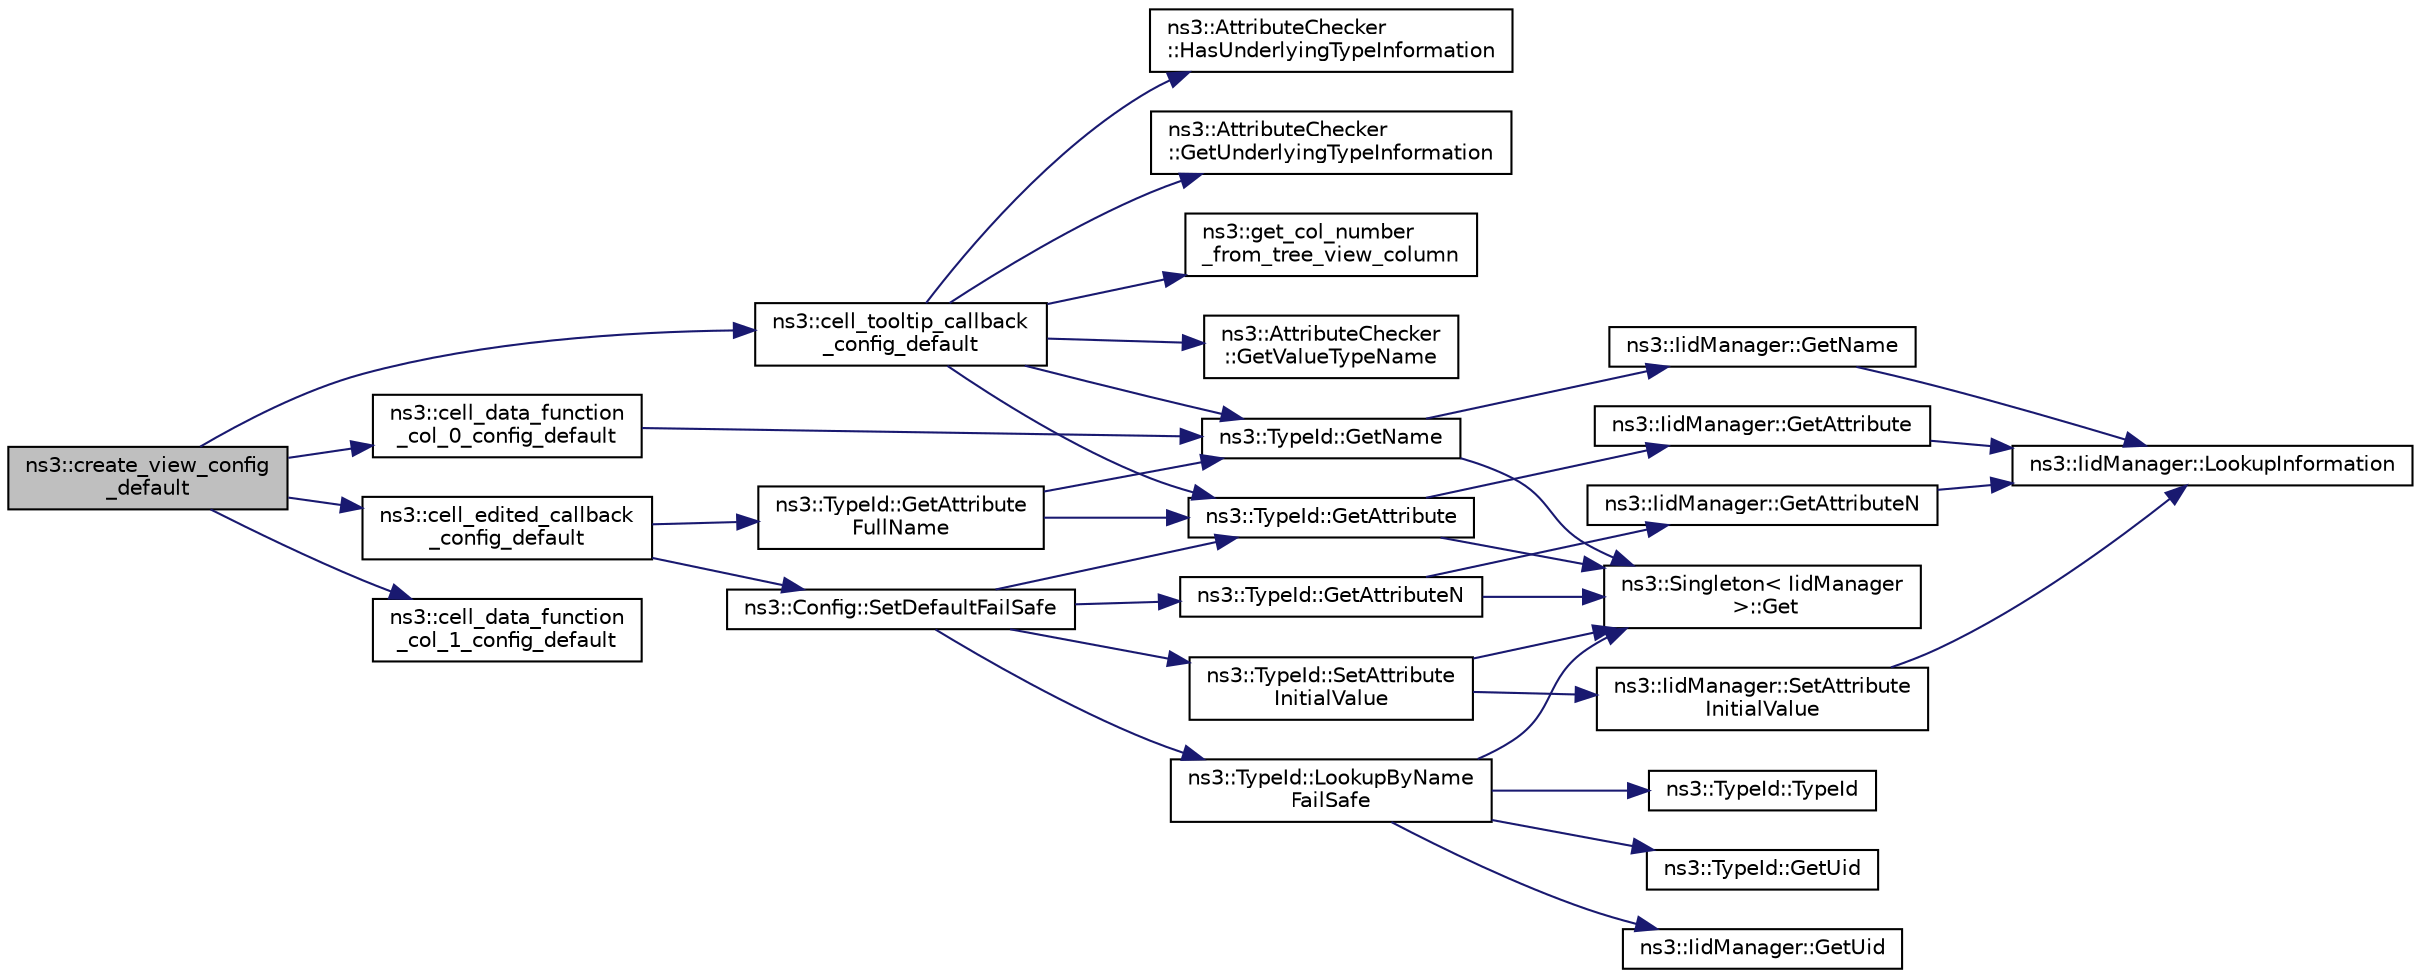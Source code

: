 digraph "ns3::create_view_config_default"
{
  edge [fontname="Helvetica",fontsize="10",labelfontname="Helvetica",labelfontsize="10"];
  node [fontname="Helvetica",fontsize="10",shape=record];
  rankdir="LR";
  Node1 [label="ns3::create_view_config\l_default",height=0.2,width=0.4,color="black", fillcolor="grey75", style="filled", fontcolor="black"];
  Node1 -> Node2 [color="midnightblue",fontsize="10",style="solid"];
  Node2 [label="ns3::cell_tooltip_callback\l_config_default",height=0.2,width=0.4,color="black", fillcolor="white", style="filled",URL="$d7/d2e/namespacens3.html#a614e487215e562d0b6ac0b3b3f443f20"];
  Node2 -> Node3 [color="midnightblue",fontsize="10",style="solid"];
  Node3 [label="ns3::get_col_number\l_from_tree_view_column",height=0.2,width=0.4,color="black", fillcolor="white", style="filled",URL="$d7/d2e/namespacens3.html#ab119da77d89c96aee14f59bd790cb503"];
  Node2 -> Node4 [color="midnightblue",fontsize="10",style="solid"];
  Node4 [label="ns3::TypeId::GetName",height=0.2,width=0.4,color="black", fillcolor="white", style="filled",URL="$d6/d11/classns3_1_1TypeId.html#aa3c41c79ae428b3cb396a9c6bb3ef314"];
  Node4 -> Node5 [color="midnightblue",fontsize="10",style="solid"];
  Node5 [label="ns3::Singleton\< IidManager\l \>::Get",height=0.2,width=0.4,color="black", fillcolor="white", style="filled",URL="$d8/d77/classns3_1_1Singleton.html#a80a2cd3c25a27ea72add7a9f7a141ffa"];
  Node4 -> Node6 [color="midnightblue",fontsize="10",style="solid"];
  Node6 [label="ns3::IidManager::GetName",height=0.2,width=0.4,color="black", fillcolor="white", style="filled",URL="$d4/d1c/classns3_1_1IidManager.html#a5d68d0f0f44594dcdec239dbdb5bf53c"];
  Node6 -> Node7 [color="midnightblue",fontsize="10",style="solid"];
  Node7 [label="ns3::IidManager::LookupInformation",height=0.2,width=0.4,color="black", fillcolor="white", style="filled",URL="$d4/d1c/classns3_1_1IidManager.html#a6b1f4ba2815dba27a377e8a8db2384cf"];
  Node2 -> Node8 [color="midnightblue",fontsize="10",style="solid"];
  Node8 [label="ns3::TypeId::GetAttribute",height=0.2,width=0.4,color="black", fillcolor="white", style="filled",URL="$d6/d11/classns3_1_1TypeId.html#aa1b746e64e606f94cbedda7cf89788c2"];
  Node8 -> Node5 [color="midnightblue",fontsize="10",style="solid"];
  Node8 -> Node9 [color="midnightblue",fontsize="10",style="solid"];
  Node9 [label="ns3::IidManager::GetAttribute",height=0.2,width=0.4,color="black", fillcolor="white", style="filled",URL="$d4/d1c/classns3_1_1IidManager.html#ae511907e47b48166763e60c583a5a940"];
  Node9 -> Node7 [color="midnightblue",fontsize="10",style="solid"];
  Node2 -> Node10 [color="midnightblue",fontsize="10",style="solid"];
  Node10 [label="ns3::AttributeChecker\l::GetValueTypeName",height=0.2,width=0.4,color="black", fillcolor="white", style="filled",URL="$de/d95/classns3_1_1AttributeChecker.html#ae2a0d51af0c8ac143b7c8e942d6a2951"];
  Node2 -> Node11 [color="midnightblue",fontsize="10",style="solid"];
  Node11 [label="ns3::AttributeChecker\l::HasUnderlyingTypeInformation",height=0.2,width=0.4,color="black", fillcolor="white", style="filled",URL="$de/d95/classns3_1_1AttributeChecker.html#a6e8d7ecc2e7d133904a537216a33ab4c"];
  Node2 -> Node12 [color="midnightblue",fontsize="10",style="solid"];
  Node12 [label="ns3::AttributeChecker\l::GetUnderlyingTypeInformation",height=0.2,width=0.4,color="black", fillcolor="white", style="filled",URL="$de/d95/classns3_1_1AttributeChecker.html#a1a96c171455980fb9ec4402c44923a18"];
  Node1 -> Node13 [color="midnightblue",fontsize="10",style="solid"];
  Node13 [label="ns3::cell_data_function\l_col_0_config_default",height=0.2,width=0.4,color="black", fillcolor="white", style="filled",URL="$d7/d2e/namespacens3.html#a18dc38f97b2252c3e10d44f9dbbe366b"];
  Node13 -> Node4 [color="midnightblue",fontsize="10",style="solid"];
  Node1 -> Node14 [color="midnightblue",fontsize="10",style="solid"];
  Node14 [label="ns3::cell_edited_callback\l_config_default",height=0.2,width=0.4,color="black", fillcolor="white", style="filled",URL="$d7/d2e/namespacens3.html#ac95d50f779140a767284d124cfea71eb"];
  Node14 -> Node15 [color="midnightblue",fontsize="10",style="solid"];
  Node15 [label="ns3::Config::SetDefaultFailSafe",height=0.2,width=0.4,color="black", fillcolor="white", style="filled",URL="$d1/d44/group__config.html#ga54361b707f31481b11d19f03495cb045"];
  Node15 -> Node16 [color="midnightblue",fontsize="10",style="solid"];
  Node16 [label="ns3::TypeId::LookupByName\lFailSafe",height=0.2,width=0.4,color="black", fillcolor="white", style="filled",URL="$d6/d11/classns3_1_1TypeId.html#acceab1f57bfe3c3af02130277d409f14"];
  Node16 -> Node17 [color="midnightblue",fontsize="10",style="solid"];
  Node17 [label="ns3::TypeId::GetUid",height=0.2,width=0.4,color="black", fillcolor="white", style="filled",URL="$d6/d11/classns3_1_1TypeId.html#acd3e41de6340d06299f4fd63e2ed8da0"];
  Node16 -> Node5 [color="midnightblue",fontsize="10",style="solid"];
  Node16 -> Node18 [color="midnightblue",fontsize="10",style="solid"];
  Node18 [label="ns3::IidManager::GetUid",height=0.2,width=0.4,color="black", fillcolor="white", style="filled",URL="$d4/d1c/classns3_1_1IidManager.html#ae69ae26221b11f8871596679c6e8be19"];
  Node16 -> Node19 [color="midnightblue",fontsize="10",style="solid"];
  Node19 [label="ns3::TypeId::TypeId",height=0.2,width=0.4,color="black", fillcolor="white", style="filled",URL="$d6/d11/classns3_1_1TypeId.html#ab76e26690f1af4f1cffa6a72245e8928"];
  Node15 -> Node20 [color="midnightblue",fontsize="10",style="solid"];
  Node20 [label="ns3::TypeId::GetAttributeN",height=0.2,width=0.4,color="black", fillcolor="white", style="filled",URL="$d6/d11/classns3_1_1TypeId.html#a679c4713f613126a51eb400b345302cb"];
  Node20 -> Node5 [color="midnightblue",fontsize="10",style="solid"];
  Node20 -> Node21 [color="midnightblue",fontsize="10",style="solid"];
  Node21 [label="ns3::IidManager::GetAttributeN",height=0.2,width=0.4,color="black", fillcolor="white", style="filled",URL="$d4/d1c/classns3_1_1IidManager.html#aecf79ed6edb63647774dbfe90cc4f1e2"];
  Node21 -> Node7 [color="midnightblue",fontsize="10",style="solid"];
  Node15 -> Node8 [color="midnightblue",fontsize="10",style="solid"];
  Node15 -> Node22 [color="midnightblue",fontsize="10",style="solid"];
  Node22 [label="ns3::TypeId::SetAttribute\lInitialValue",height=0.2,width=0.4,color="black", fillcolor="white", style="filled",URL="$d6/d11/classns3_1_1TypeId.html#af477878663278dad47c764229490314b"];
  Node22 -> Node5 [color="midnightblue",fontsize="10",style="solid"];
  Node22 -> Node23 [color="midnightblue",fontsize="10",style="solid"];
  Node23 [label="ns3::IidManager::SetAttribute\lInitialValue",height=0.2,width=0.4,color="black", fillcolor="white", style="filled",URL="$d4/d1c/classns3_1_1IidManager.html#a457bf1ceda4093531984fec8439273ee"];
  Node23 -> Node7 [color="midnightblue",fontsize="10",style="solid"];
  Node14 -> Node24 [color="midnightblue",fontsize="10",style="solid"];
  Node24 [label="ns3::TypeId::GetAttribute\lFullName",height=0.2,width=0.4,color="black", fillcolor="white", style="filled",URL="$d6/d11/classns3_1_1TypeId.html#a1da5483f43630ea65952099fc39944a2"];
  Node24 -> Node8 [color="midnightblue",fontsize="10",style="solid"];
  Node24 -> Node4 [color="midnightblue",fontsize="10",style="solid"];
  Node1 -> Node25 [color="midnightblue",fontsize="10",style="solid"];
  Node25 [label="ns3::cell_data_function\l_col_1_config_default",height=0.2,width=0.4,color="black", fillcolor="white", style="filled",URL="$d7/d2e/namespacens3.html#a05481812e836368172135641dbada4b8"];
}
